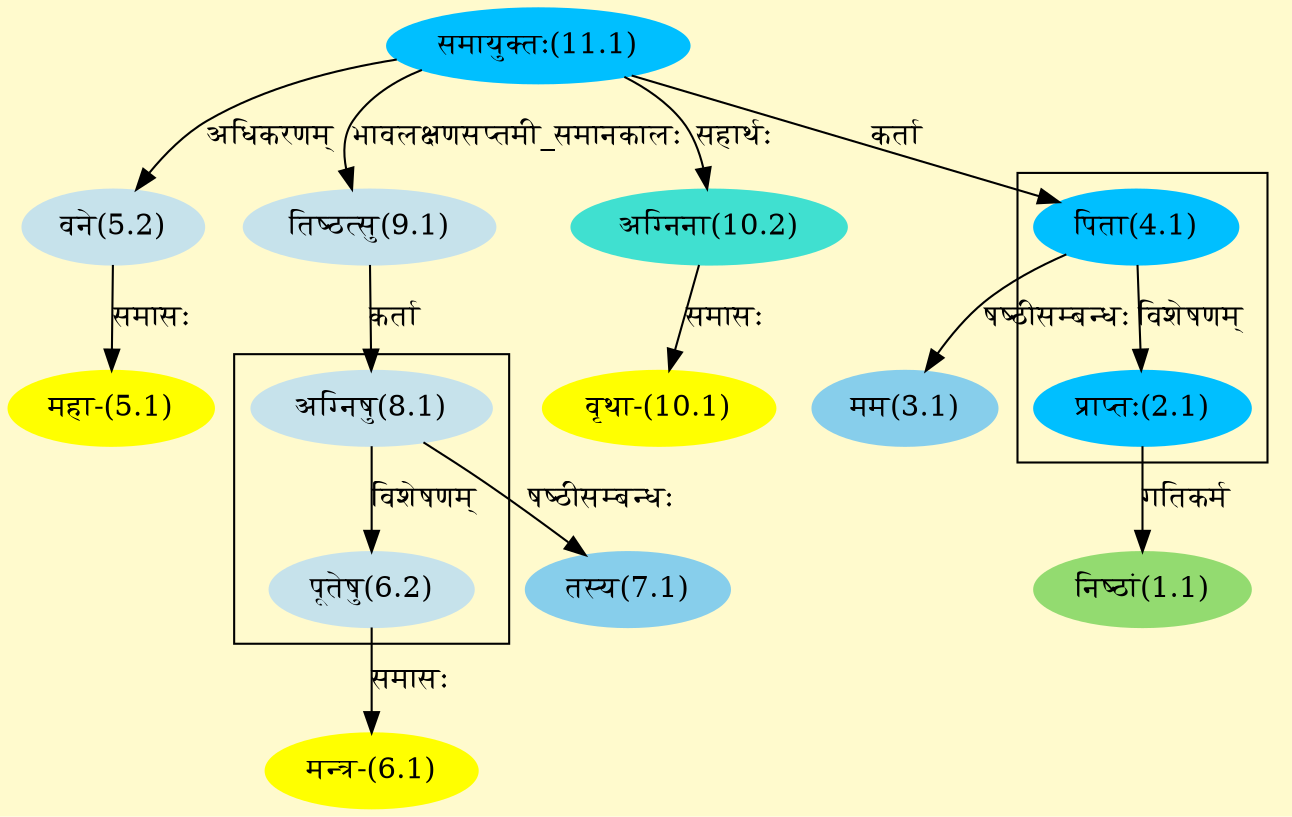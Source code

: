 digraph G{
rankdir=BT;
 compound=true;
 bgcolor="lemonchiffon1";

subgraph cluster_1{
Node2_1 [style=filled, color="#00BFFF" label = "प्राप्तः(2.1)"]
Node4_1 [style=filled, color="#00BFFF" label = "पिता(4.1)"]

}

subgraph cluster_2{
Node6_2 [style=filled, color="#C6E2EB" label = "पूतेषु(6.2)"]
Node8_1 [style=filled, color="#C6E2EB" label = "अग्निषु(8.1)"]

}
Node1_1 [style=filled, color="#93DB70" label = "निष्ठां(1.1)"]
Node2_1 [style=filled, color="#00BFFF" label = "प्राप्तः(2.1)"]
Node3_1 [style=filled, color="#87CEEB" label = "मम(3.1)"]
Node4_1 [style=filled, color="#00BFFF" label = "पिता(4.1)"]
Node11_1 [style=filled, color="#00BFFF" label = "समायुक्तः(11.1)"]
Node5_1 [style=filled, color="#FFFF00" label = "महा-(5.1)"]
Node5_2 [style=filled, color="#C6E2EB" label = "वने(5.2)"]
Node6_1 [style=filled, color="#FFFF00" label = "मन्त्र-(6.1)"]
Node6_2 [style=filled, color="#C6E2EB" label = "पूतेषु(6.2)"]
Node7_1 [style=filled, color="#87CEEB" label = "तस्य(7.1)"]
Node8_1 [style=filled, color="#C6E2EB" label = "अग्निषु(8.1)"]
Node9_1 [style=filled, color="#C6E2EB" label = "तिष्ठत्सु(9.1)"]
Node10_1 [style=filled, color="#FFFF00" label = "वृथा-(10.1)"]
Node10_2 [style=filled, color="#40E0D0" label = "अग्निना(10.2)"]
/* Start of Relations section */

Node1_1 -> Node2_1 [  label="गतिकर्म"  dir="back" ]
Node2_1 -> Node4_1 [  label="विशेषणम्"  dir="back" ]
Node3_1 -> Node4_1 [  label="षष्ठीसम्बन्धः"  dir="back" ]
Node4_1 -> Node11_1 [  label="कर्ता"  dir="back" ]
Node5_1 -> Node5_2 [  label="समासः"  dir="back" ]
Node5_2 -> Node11_1 [  label="अधिकरणम्"  dir="back" ]
Node6_1 -> Node6_2 [  label="समासः"  dir="back" ]
Node6_2 -> Node8_1 [  label="विशेषणम्"  dir="back" ]
Node7_1 -> Node8_1 [  label="षष्ठीसम्बन्धः"  dir="back" ]
Node8_1 -> Node9_1 [  label="कर्ता"  dir="back" ]
Node9_1 -> Node11_1 [  label="भावलक्षणसप्तमी_समानकालः"  dir="back" ]
Node10_1 -> Node10_2 [  label="समासः"  dir="back" ]
Node10_2 -> Node11_1 [  label="सहार्थः"  dir="back" ]
}
